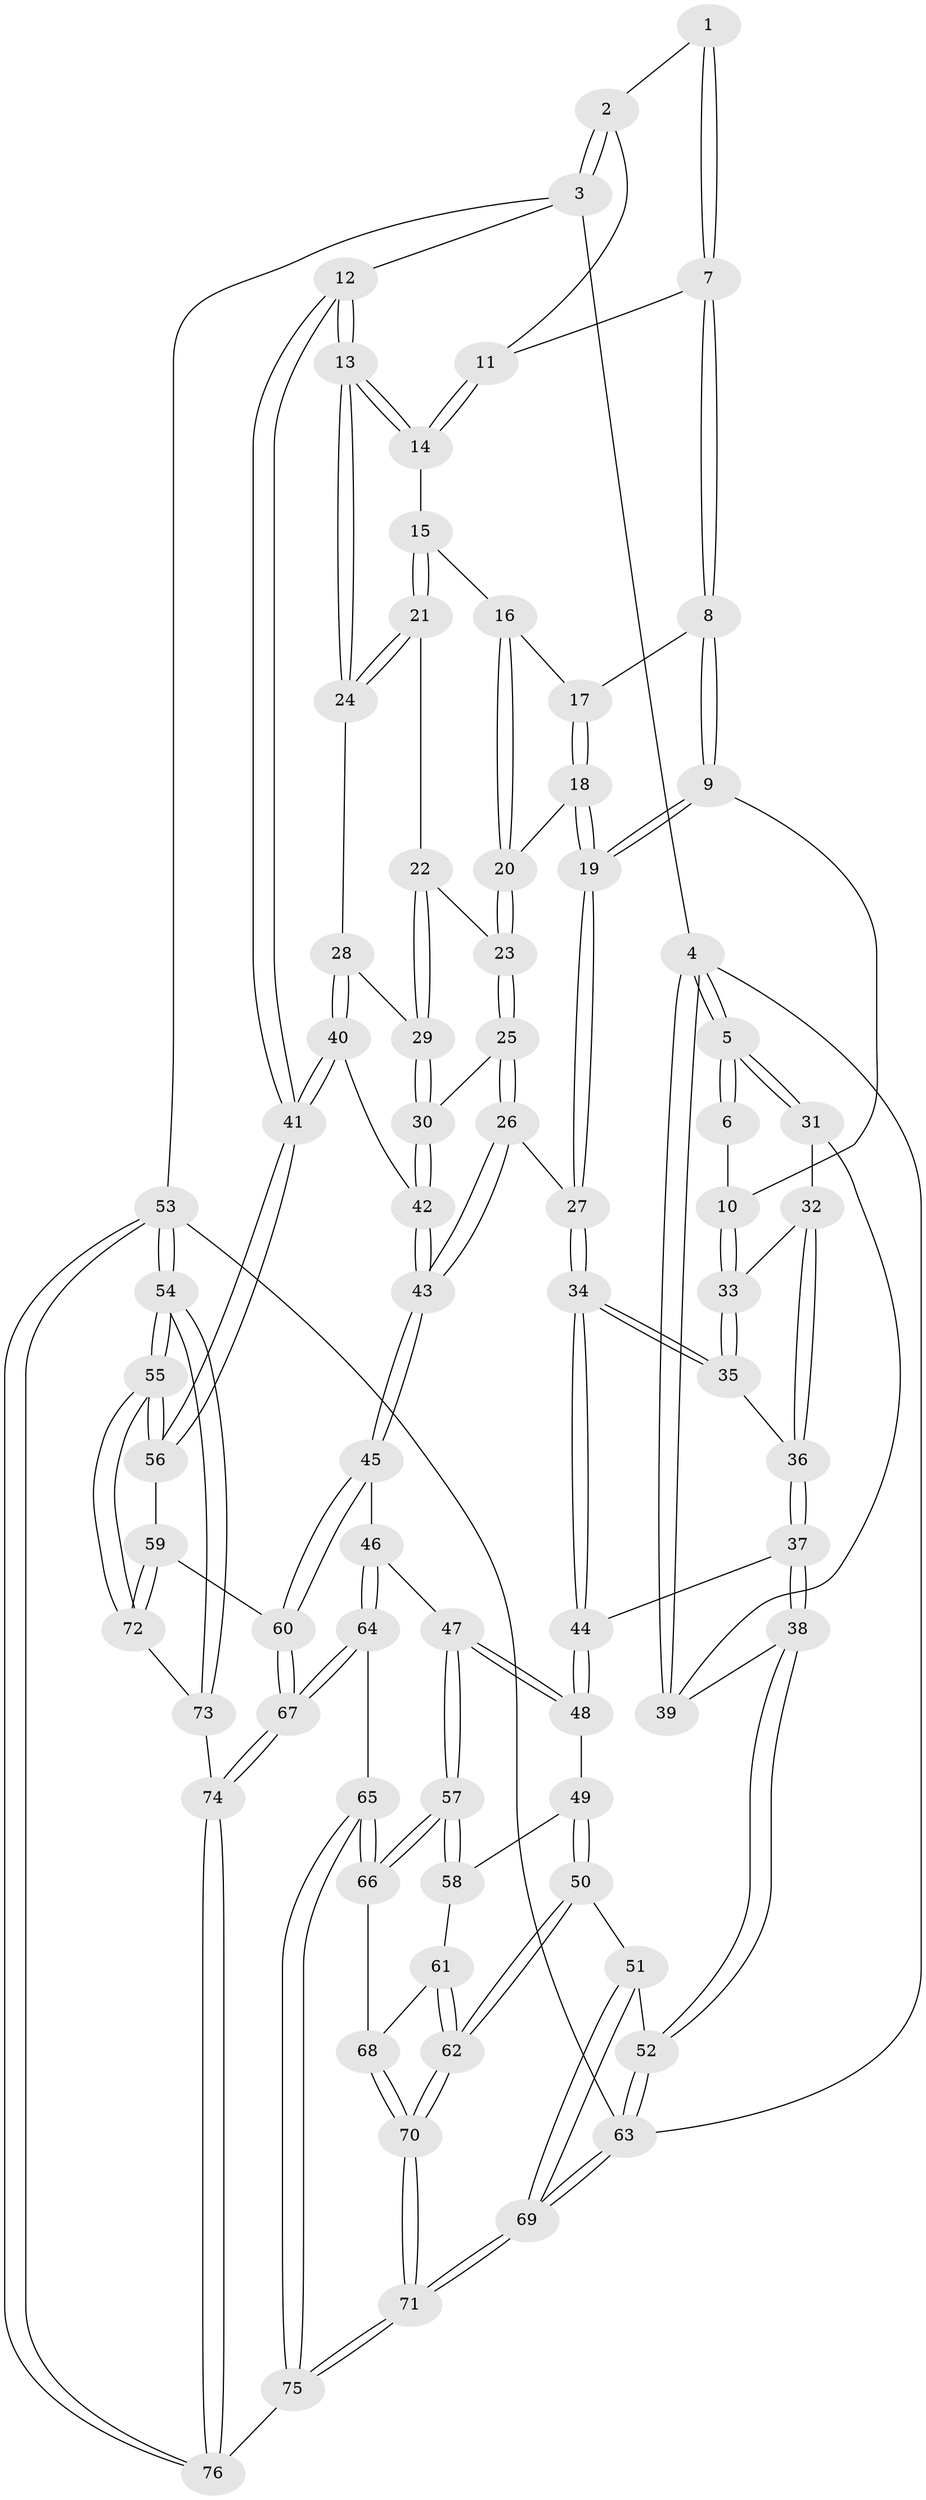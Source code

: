// Generated by graph-tools (version 1.1) at 2025/59/03/09/25 04:59:57]
// undirected, 76 vertices, 187 edges
graph export_dot {
graph [start="1"]
  node [color=gray90,style=filled];
  1 [pos="+0.6182583708422253+0"];
  2 [pos="+1+0"];
  3 [pos="+1+0"];
  4 [pos="+0+0"];
  5 [pos="+0+0"];
  6 [pos="+0.27382829510712614+0"];
  7 [pos="+0.6154534390838333+0"];
  8 [pos="+0.6136249303960144+0.0044183963439106515"];
  9 [pos="+0.34520529872035427+0.19110808614209637"];
  10 [pos="+0.26797358738037524+0.16764845021150496"];
  11 [pos="+0.8941416570315909+0.05757386896943497"];
  12 [pos="+1+0.15772924410850775"];
  13 [pos="+1+0.1631666554571996"];
  14 [pos="+0.8623339918578434+0.12548725753832227"];
  15 [pos="+0.840863428722669+0.1497762407956263"];
  16 [pos="+0.6656562018173097+0.09195431464670158"];
  17 [pos="+0.6534096439694674+0.07507991590151114"];
  18 [pos="+0.513260357251747+0.23886753768217883"];
  19 [pos="+0.4192428669401313+0.27960659804061366"];
  20 [pos="+0.6528315364129914+0.22825583307347738"];
  21 [pos="+0.8599168676514508+0.21761875447352216"];
  22 [pos="+0.7675758124380891+0.27010381231193964"];
  23 [pos="+0.6584231352301304+0.2587137751423224"];
  24 [pos="+0.8689661362716947+0.22819362450008626"];
  25 [pos="+0.6508448313450392+0.28587907704646354"];
  26 [pos="+0.5026920730423183+0.43458455830595166"];
  27 [pos="+0.48650146112201276+0.4299804926415245"];
  28 [pos="+0.8929514331352053+0.3084921311479079"];
  29 [pos="+0.7603263404951667+0.3706053899909242"];
  30 [pos="+0.7514542736083282+0.3811155418059116"];
  31 [pos="+0.15947037015951634+0.1707170658473098"];
  32 [pos="+0.20752648807315205+0.19305565930573468"];
  33 [pos="+0.23060175461522758+0.18637765832089276"];
  34 [pos="+0.36280362965406354+0.511463882461888"];
  35 [pos="+0.2779930732704637+0.4228236334190144"];
  36 [pos="+0.06381692105725588+0.4098255260521421"];
  37 [pos="+0.008791060941528647+0.4679709077923169"];
  38 [pos="+0+0.5234168398416887"];
  39 [pos="+0+0.22034812997374442"];
  40 [pos="+1+0.48197407865184017"];
  41 [pos="+1+0.5010891470866224"];
  42 [pos="+0.7339870109551158+0.5801084537235301"];
  43 [pos="+0.7013055512977359+0.6056906465138392"];
  44 [pos="+0.31568186161741896+0.5776112684459058"];
  45 [pos="+0.7008531812557283+0.6086933896117701"];
  46 [pos="+0.5667713506558322+0.7108058340472047"];
  47 [pos="+0.5218189999403114+0.7209613537984936"];
  48 [pos="+0.31573353232597545+0.5801301597029733"];
  49 [pos="+0.288736675591784+0.6565939519821566"];
  50 [pos="+0.15637692427165828+0.7507167818160891"];
  51 [pos="+0.09665711757526085+0.7307313822794971"];
  52 [pos="+0+0.5575097995763284"];
  53 [pos="+1+1"];
  54 [pos="+1+0.9654850657453417"];
  55 [pos="+1+0.9298824999642641"];
  56 [pos="+1+0.6007734332552538"];
  57 [pos="+0.41881576190510145+0.8067520017066478"];
  58 [pos="+0.33120126100503644+0.7253727583338413"];
  59 [pos="+0.8325542569019492+0.7671258473738868"];
  60 [pos="+0.7434470796730241+0.6929687324335893"];
  61 [pos="+0.28423107136688325+0.8208000992693164"];
  62 [pos="+0.19682529356648926+0.8499596736775604"];
  63 [pos="+0+1"];
  64 [pos="+0.575462074601326+0.8885984036461348"];
  65 [pos="+0.45521227833171096+0.9304836667452423"];
  66 [pos="+0.41429163908306155+0.8289594514597175"];
  67 [pos="+0.6751248182412168+0.9435447729508682"];
  68 [pos="+0.37543561413109855+0.8404635620445278"];
  69 [pos="+0+1"];
  70 [pos="+0.20064360615545712+0.9847788091448617"];
  71 [pos="+0.14780249377717897+1"];
  72 [pos="+0.8649526650418377+0.8196511643329324"];
  73 [pos="+0.8368275275780692+0.9229935139440056"];
  74 [pos="+0.7467536976671783+1"];
  75 [pos="+0.38196431084385307+1"];
  76 [pos="+0.7524334470907422+1"];
  1 -- 2;
  1 -- 7;
  1 -- 7;
  2 -- 3;
  2 -- 3;
  2 -- 11;
  3 -- 4;
  3 -- 12;
  3 -- 53;
  4 -- 5;
  4 -- 5;
  4 -- 39;
  4 -- 39;
  4 -- 63;
  5 -- 6;
  5 -- 6;
  5 -- 31;
  5 -- 31;
  6 -- 10;
  7 -- 8;
  7 -- 8;
  7 -- 11;
  8 -- 9;
  8 -- 9;
  8 -- 17;
  9 -- 10;
  9 -- 19;
  9 -- 19;
  10 -- 33;
  10 -- 33;
  11 -- 14;
  11 -- 14;
  12 -- 13;
  12 -- 13;
  12 -- 41;
  12 -- 41;
  13 -- 14;
  13 -- 14;
  13 -- 24;
  13 -- 24;
  14 -- 15;
  15 -- 16;
  15 -- 21;
  15 -- 21;
  16 -- 17;
  16 -- 20;
  16 -- 20;
  17 -- 18;
  17 -- 18;
  18 -- 19;
  18 -- 19;
  18 -- 20;
  19 -- 27;
  19 -- 27;
  20 -- 23;
  20 -- 23;
  21 -- 22;
  21 -- 24;
  21 -- 24;
  22 -- 23;
  22 -- 29;
  22 -- 29;
  23 -- 25;
  23 -- 25;
  24 -- 28;
  25 -- 26;
  25 -- 26;
  25 -- 30;
  26 -- 27;
  26 -- 43;
  26 -- 43;
  27 -- 34;
  27 -- 34;
  28 -- 29;
  28 -- 40;
  28 -- 40;
  29 -- 30;
  29 -- 30;
  30 -- 42;
  30 -- 42;
  31 -- 32;
  31 -- 39;
  32 -- 33;
  32 -- 36;
  32 -- 36;
  33 -- 35;
  33 -- 35;
  34 -- 35;
  34 -- 35;
  34 -- 44;
  34 -- 44;
  35 -- 36;
  36 -- 37;
  36 -- 37;
  37 -- 38;
  37 -- 38;
  37 -- 44;
  38 -- 39;
  38 -- 52;
  38 -- 52;
  40 -- 41;
  40 -- 41;
  40 -- 42;
  41 -- 56;
  41 -- 56;
  42 -- 43;
  42 -- 43;
  43 -- 45;
  43 -- 45;
  44 -- 48;
  44 -- 48;
  45 -- 46;
  45 -- 60;
  45 -- 60;
  46 -- 47;
  46 -- 64;
  46 -- 64;
  47 -- 48;
  47 -- 48;
  47 -- 57;
  47 -- 57;
  48 -- 49;
  49 -- 50;
  49 -- 50;
  49 -- 58;
  50 -- 51;
  50 -- 62;
  50 -- 62;
  51 -- 52;
  51 -- 69;
  51 -- 69;
  52 -- 63;
  52 -- 63;
  53 -- 54;
  53 -- 54;
  53 -- 76;
  53 -- 76;
  53 -- 63;
  54 -- 55;
  54 -- 55;
  54 -- 73;
  54 -- 73;
  55 -- 56;
  55 -- 56;
  55 -- 72;
  55 -- 72;
  56 -- 59;
  57 -- 58;
  57 -- 58;
  57 -- 66;
  57 -- 66;
  58 -- 61;
  59 -- 60;
  59 -- 72;
  59 -- 72;
  60 -- 67;
  60 -- 67;
  61 -- 62;
  61 -- 62;
  61 -- 68;
  62 -- 70;
  62 -- 70;
  63 -- 69;
  63 -- 69;
  64 -- 65;
  64 -- 67;
  64 -- 67;
  65 -- 66;
  65 -- 66;
  65 -- 75;
  65 -- 75;
  66 -- 68;
  67 -- 74;
  67 -- 74;
  68 -- 70;
  68 -- 70;
  69 -- 71;
  69 -- 71;
  70 -- 71;
  70 -- 71;
  71 -- 75;
  71 -- 75;
  72 -- 73;
  73 -- 74;
  74 -- 76;
  74 -- 76;
  75 -- 76;
}
